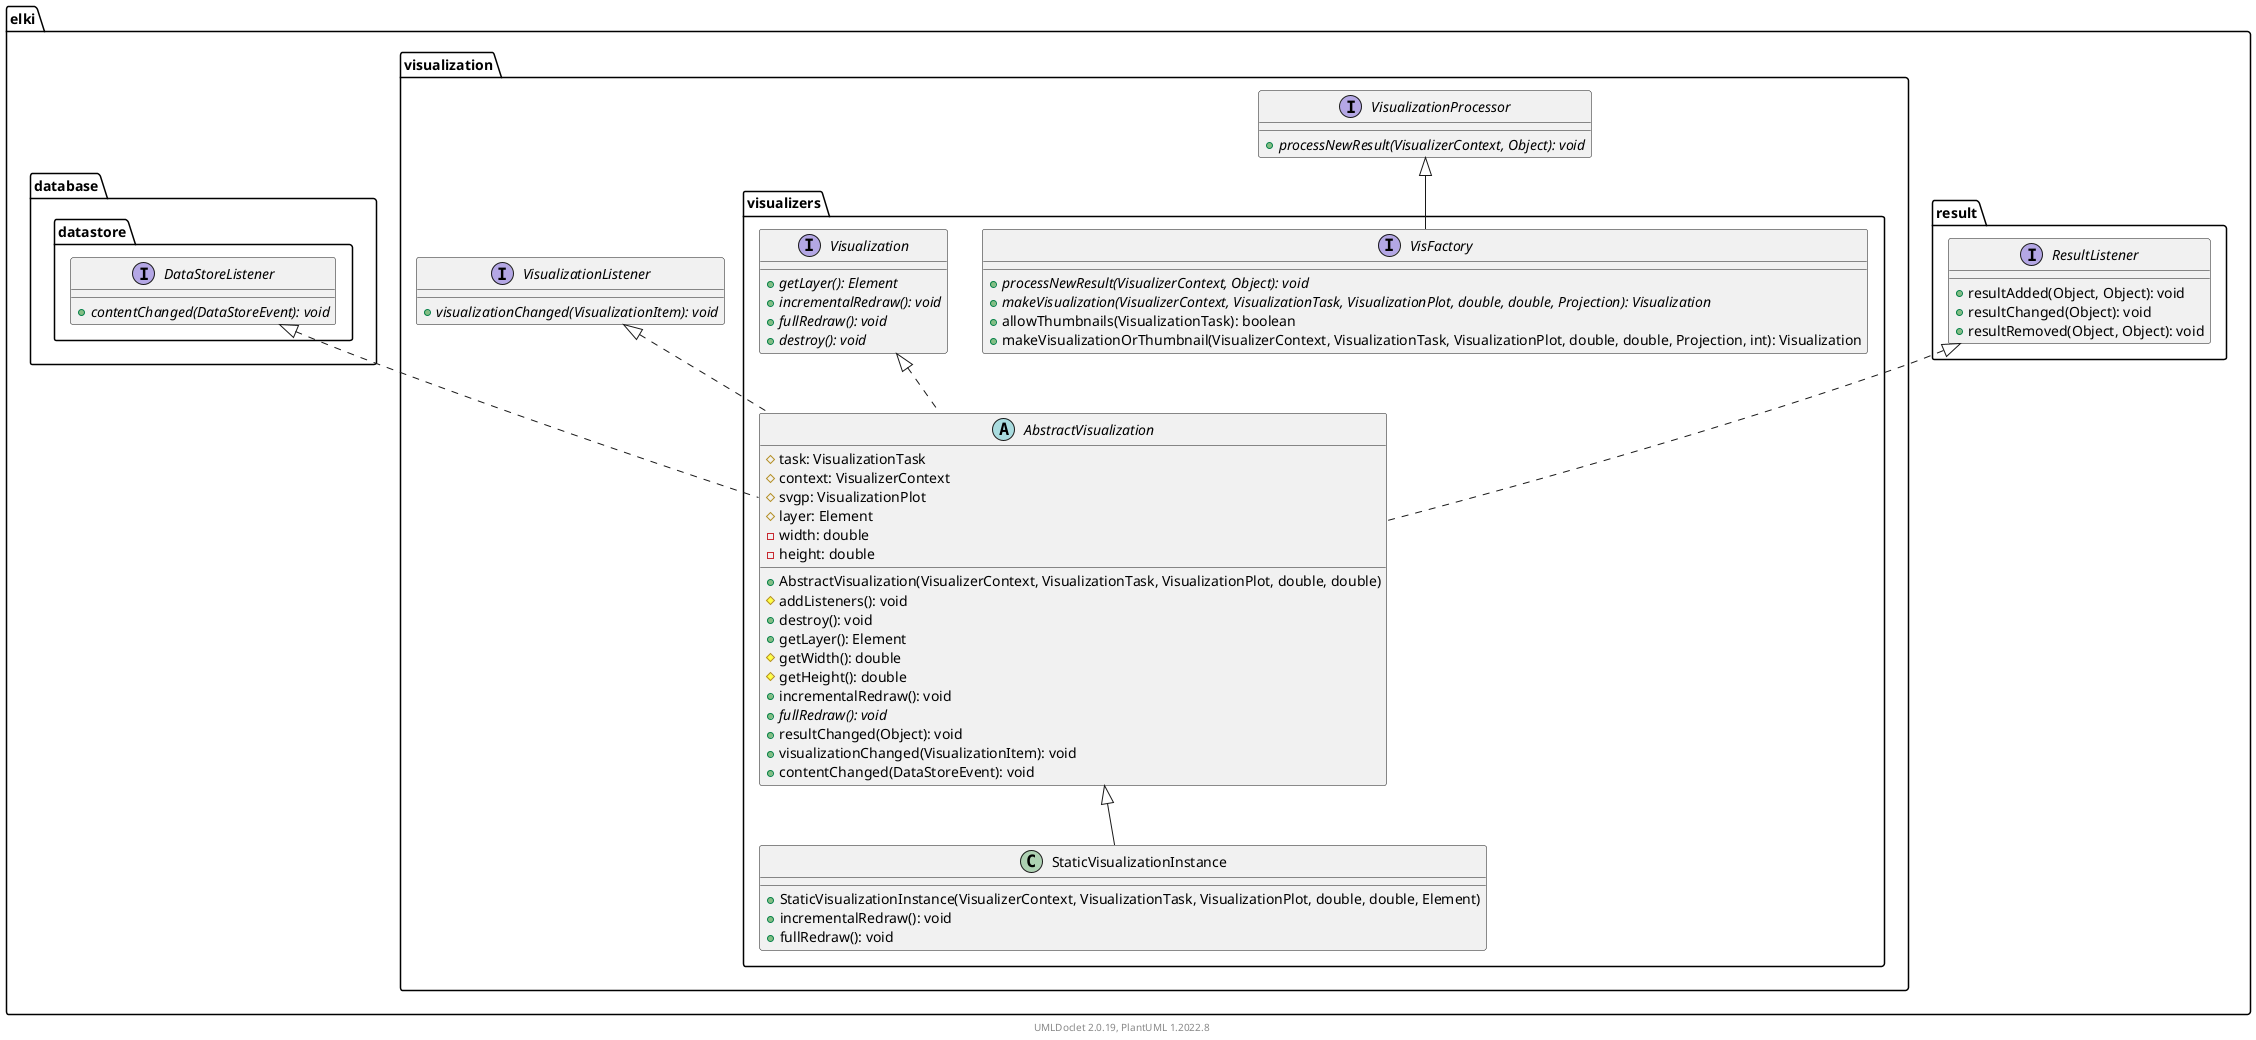 @startuml
    remove .*\.(Instance|Par|Parameterizer|Factory)$
    namespace elki.visualization.visualizers {

        interface VisFactory [[VisFactory.html]] {
            {abstract} +processNewResult(VisualizerContext, Object): void
            {abstract} +makeVisualization(VisualizerContext, VisualizationTask, VisualizationPlot, double, double, Projection): Visualization
            +allowThumbnails(VisualizationTask): boolean
            +makeVisualizationOrThumbnail(VisualizerContext, VisualizationTask, VisualizationPlot, double, double, Projection, int): Visualization
        }

        class StaticVisualizationInstance [[StaticVisualizationInstance.html]] {
            +StaticVisualizationInstance(VisualizerContext, VisualizationTask, VisualizationPlot, double, double, Element)
            +incrementalRedraw(): void
            +fullRedraw(): void
        }

        abstract class AbstractVisualization [[AbstractVisualization.html]] {
            #task: VisualizationTask
            #context: VisualizerContext
            #svgp: VisualizationPlot
            #layer: Element
            -width: double
            -height: double
            +AbstractVisualization(VisualizerContext, VisualizationTask, VisualizationPlot, double, double)
            #addListeners(): void
            +destroy(): void
            +getLayer(): Element
            #getWidth(): double
            #getHeight(): double
            +incrementalRedraw(): void
            {abstract} +fullRedraw(): void
            +resultChanged(Object): void
            +visualizationChanged(VisualizationItem): void
            +contentChanged(DataStoreEvent): void
        }

        interface Visualization [[Visualization.html]] {
            {abstract} +getLayer(): Element
            {abstract} +incrementalRedraw(): void
            {abstract} +fullRedraw(): void
            {abstract} +destroy(): void
        }

        elki.visualization.VisualizationProcessor <|-- VisFactory
        AbstractVisualization <|-- StaticVisualizationInstance
        Visualization <|.. AbstractVisualization
        elki.result.ResultListener <|.. AbstractVisualization
        elki.visualization.VisualizationListener <|.. AbstractVisualization
        elki.database.datastore.DataStoreListener <|.. AbstractVisualization
    }

    namespace elki.visualization {
        interface VisualizationProcessor [[../VisualizationProcessor.html]] {
            {abstract} +processNewResult(VisualizerContext, Object): void
        }
        interface VisualizationListener [[../VisualizationListener.html]] {
            {abstract} +visualizationChanged(VisualizationItem): void
        }
    }

    namespace elki.result {
        interface ResultListener [[../../result/ResultListener.html]] {
            +resultAdded(Object, Object): void
            +resultChanged(Object): void
            +resultRemoved(Object, Object): void
        }
    }

    namespace elki.database.datastore {
        interface DataStoreListener [[../../database/datastore/DataStoreListener.html]] {
            {abstract} +contentChanged(DataStoreEvent): void
        }
    }

    center footer UMLDoclet 2.0.19, PlantUML 1.2022.8
@enduml
